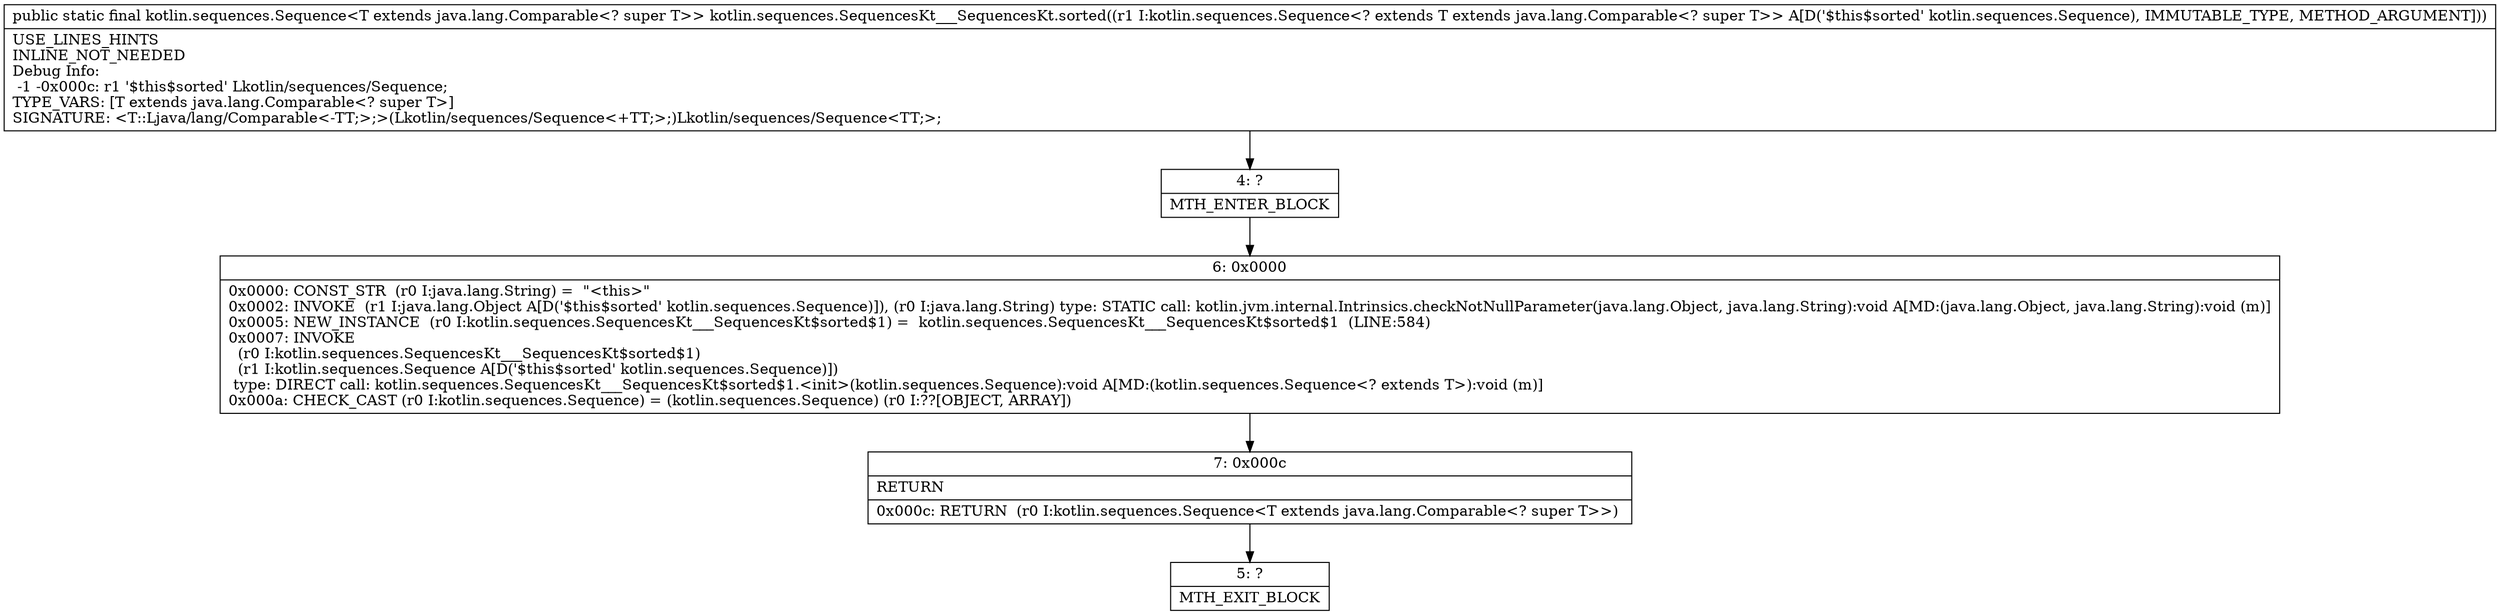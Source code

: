 digraph "CFG forkotlin.sequences.SequencesKt___SequencesKt.sorted(Lkotlin\/sequences\/Sequence;)Lkotlin\/sequences\/Sequence;" {
Node_4 [shape=record,label="{4\:\ ?|MTH_ENTER_BLOCK\l}"];
Node_6 [shape=record,label="{6\:\ 0x0000|0x0000: CONST_STR  (r0 I:java.lang.String) =  \"\<this\>\" \l0x0002: INVOKE  (r1 I:java.lang.Object A[D('$this$sorted' kotlin.sequences.Sequence)]), (r0 I:java.lang.String) type: STATIC call: kotlin.jvm.internal.Intrinsics.checkNotNullParameter(java.lang.Object, java.lang.String):void A[MD:(java.lang.Object, java.lang.String):void (m)]\l0x0005: NEW_INSTANCE  (r0 I:kotlin.sequences.SequencesKt___SequencesKt$sorted$1) =  kotlin.sequences.SequencesKt___SequencesKt$sorted$1  (LINE:584)\l0x0007: INVOKE  \l  (r0 I:kotlin.sequences.SequencesKt___SequencesKt$sorted$1)\l  (r1 I:kotlin.sequences.Sequence A[D('$this$sorted' kotlin.sequences.Sequence)])\l type: DIRECT call: kotlin.sequences.SequencesKt___SequencesKt$sorted$1.\<init\>(kotlin.sequences.Sequence):void A[MD:(kotlin.sequences.Sequence\<? extends T\>):void (m)]\l0x000a: CHECK_CAST (r0 I:kotlin.sequences.Sequence) = (kotlin.sequences.Sequence) (r0 I:??[OBJECT, ARRAY]) \l}"];
Node_7 [shape=record,label="{7\:\ 0x000c|RETURN\l|0x000c: RETURN  (r0 I:kotlin.sequences.Sequence\<T extends java.lang.Comparable\<? super T\>\>) \l}"];
Node_5 [shape=record,label="{5\:\ ?|MTH_EXIT_BLOCK\l}"];
MethodNode[shape=record,label="{public static final kotlin.sequences.Sequence\<T extends java.lang.Comparable\<? super T\>\> kotlin.sequences.SequencesKt___SequencesKt.sorted((r1 I:kotlin.sequences.Sequence\<? extends T extends java.lang.Comparable\<? super T\>\> A[D('$this$sorted' kotlin.sequences.Sequence), IMMUTABLE_TYPE, METHOD_ARGUMENT]))  | USE_LINES_HINTS\lINLINE_NOT_NEEDED\lDebug Info:\l  \-1 \-0x000c: r1 '$this$sorted' Lkotlin\/sequences\/Sequence;\lTYPE_VARS: [T extends java.lang.Comparable\<? super T\>]\lSIGNATURE: \<T::Ljava\/lang\/Comparable\<\-TT;\>;\>(Lkotlin\/sequences\/Sequence\<+TT;\>;)Lkotlin\/sequences\/Sequence\<TT;\>;\l}"];
MethodNode -> Node_4;Node_4 -> Node_6;
Node_6 -> Node_7;
Node_7 -> Node_5;
}


